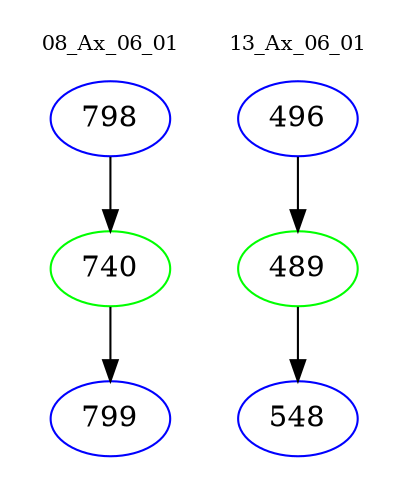 digraph{
subgraph cluster_0 {
color = white
label = "08_Ax_06_01";
fontsize=10;
T0_798 [label="798", color="blue"]
T0_798 -> T0_740 [color="black"]
T0_740 [label="740", color="green"]
T0_740 -> T0_799 [color="black"]
T0_799 [label="799", color="blue"]
}
subgraph cluster_1 {
color = white
label = "13_Ax_06_01";
fontsize=10;
T1_496 [label="496", color="blue"]
T1_496 -> T1_489 [color="black"]
T1_489 [label="489", color="green"]
T1_489 -> T1_548 [color="black"]
T1_548 [label="548", color="blue"]
}
}
